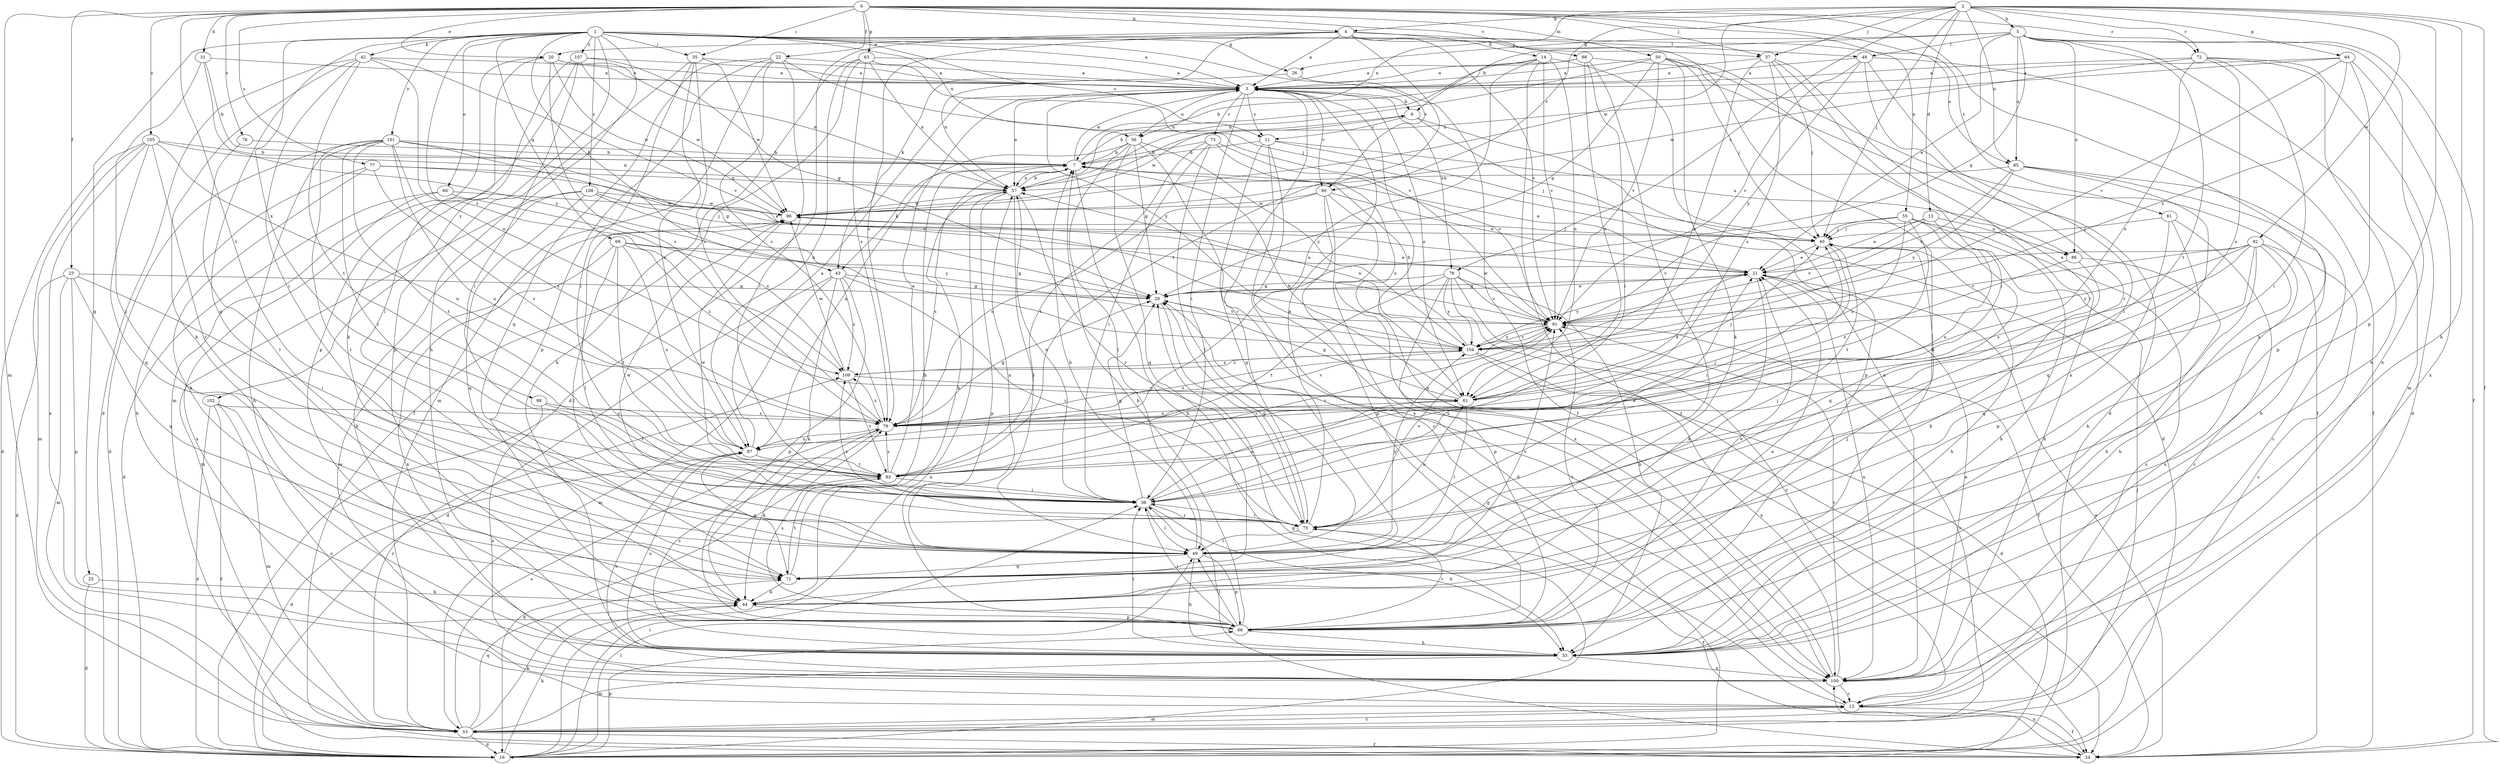 strict digraph  {
0;
1;
2;
3;
4;
5;
6;
7;
11;
12;
13;
14;
16;
20;
21;
22;
23;
24;
25;
26;
29;
31;
33;
35;
36;
37;
40;
42;
43;
44;
48;
49;
50;
53;
55;
56;
57;
60;
61;
63;
64;
66;
69;
71;
72;
73;
75;
76;
77;
78;
79;
81;
83;
85;
86;
87;
88;
90;
91;
92;
96;
98;
100;
101;
102;
104;
105;
107;
108;
109;
0 -> 4  [label=b];
0 -> 20  [label=e];
0 -> 22  [label=f];
0 -> 23  [label=f];
0 -> 31  [label=h];
0 -> 33  [label=h];
0 -> 35  [label=i];
0 -> 37  [label=j];
0 -> 50  [label=m];
0 -> 53  [label=m];
0 -> 55  [label=n];
0 -> 63  [label=p];
0 -> 72  [label=r];
0 -> 76  [label=s];
0 -> 77  [label=s];
0 -> 81  [label=t];
0 -> 83  [label=t];
0 -> 88  [label=v];
0 -> 105  [label=z];
1 -> 3  [label=a];
1 -> 11  [label=c];
1 -> 25  [label=g];
1 -> 26  [label=g];
1 -> 33  [label=h];
1 -> 35  [label=i];
1 -> 37  [label=j];
1 -> 42  [label=k];
1 -> 43  [label=k];
1 -> 56  [label=n];
1 -> 60  [label=o];
1 -> 69  [label=q];
1 -> 71  [label=q];
1 -> 85  [label=u];
1 -> 90  [label=v];
1 -> 98  [label=x];
1 -> 101  [label=y];
1 -> 102  [label=y];
1 -> 107  [label=z];
1 -> 108  [label=z];
1 -> 109  [label=z];
2 -> 4  [label=b];
2 -> 5  [label=b];
2 -> 13  [label=d];
2 -> 24  [label=f];
2 -> 33  [label=h];
2 -> 37  [label=j];
2 -> 40  [label=j];
2 -> 56  [label=n];
2 -> 64  [label=p];
2 -> 66  [label=p];
2 -> 72  [label=r];
2 -> 78  [label=s];
2 -> 85  [label=u];
2 -> 90  [label=v];
2 -> 92  [label=w];
2 -> 96  [label=w];
3 -> 6  [label=b];
3 -> 11  [label=c];
3 -> 36  [label=i];
3 -> 56  [label=n];
3 -> 57  [label=n];
3 -> 61  [label=o];
3 -> 73  [label=r];
3 -> 75  [label=r];
3 -> 78  [label=s];
3 -> 90  [label=v];
3 -> 104  [label=y];
4 -> 3  [label=a];
4 -> 14  [label=d];
4 -> 16  [label=d];
4 -> 20  [label=e];
4 -> 33  [label=h];
4 -> 43  [label=k];
4 -> 48  [label=l];
4 -> 79  [label=s];
4 -> 83  [label=t];
4 -> 91  [label=v];
5 -> 6  [label=b];
5 -> 21  [label=e];
5 -> 24  [label=f];
5 -> 26  [label=g];
5 -> 29  [label=g];
5 -> 48  [label=l];
5 -> 53  [label=m];
5 -> 83  [label=t];
5 -> 85  [label=u];
5 -> 86  [label=u];
5 -> 100  [label=x];
6 -> 11  [label=c];
6 -> 16  [label=d];
6 -> 66  [label=p];
6 -> 96  [label=w];
7 -> 3  [label=a];
7 -> 6  [label=b];
7 -> 21  [label=e];
7 -> 33  [label=h];
7 -> 43  [label=k];
7 -> 44  [label=k];
7 -> 57  [label=n];
11 -> 7  [label=b];
11 -> 12  [label=c];
11 -> 40  [label=j];
11 -> 71  [label=q];
11 -> 86  [label=u];
11 -> 100  [label=x];
12 -> 24  [label=f];
12 -> 29  [label=g];
12 -> 53  [label=m];
12 -> 96  [label=w];
13 -> 21  [label=e];
13 -> 40  [label=j];
13 -> 86  [label=u];
13 -> 87  [label=u];
13 -> 91  [label=v];
14 -> 3  [label=a];
14 -> 24  [label=f];
14 -> 57  [label=n];
14 -> 61  [label=o];
14 -> 87  [label=u];
14 -> 91  [label=v];
14 -> 100  [label=x];
16 -> 29  [label=g];
16 -> 36  [label=i];
16 -> 44  [label=k];
16 -> 49  [label=l];
16 -> 57  [label=n];
16 -> 66  [label=p];
20 -> 3  [label=a];
20 -> 49  [label=l];
20 -> 53  [label=m];
20 -> 57  [label=n];
20 -> 79  [label=s];
20 -> 96  [label=w];
21 -> 29  [label=g];
21 -> 44  [label=k];
21 -> 100  [label=x];
21 -> 104  [label=y];
22 -> 3  [label=a];
22 -> 36  [label=i];
22 -> 53  [label=m];
22 -> 66  [label=p];
22 -> 71  [label=q];
22 -> 79  [label=s];
22 -> 91  [label=v];
23 -> 16  [label=d];
23 -> 29  [label=g];
23 -> 36  [label=i];
23 -> 53  [label=m];
23 -> 66  [label=p];
23 -> 71  [label=q];
24 -> 21  [label=e];
24 -> 36  [label=i];
24 -> 100  [label=x];
25 -> 16  [label=d];
25 -> 44  [label=k];
26 -> 24  [label=f];
26 -> 57  [label=n];
29 -> 21  [label=e];
29 -> 75  [label=r];
29 -> 91  [label=v];
31 -> 3  [label=a];
31 -> 7  [label=b];
31 -> 49  [label=l];
31 -> 104  [label=y];
33 -> 36  [label=i];
33 -> 53  [label=m];
33 -> 79  [label=s];
33 -> 87  [label=u];
33 -> 100  [label=x];
35 -> 3  [label=a];
35 -> 36  [label=i];
35 -> 66  [label=p];
35 -> 79  [label=s];
35 -> 87  [label=u];
35 -> 96  [label=w];
36 -> 29  [label=g];
36 -> 33  [label=h];
36 -> 49  [label=l];
36 -> 57  [label=n];
36 -> 61  [label=o];
36 -> 75  [label=r];
36 -> 96  [label=w];
37 -> 3  [label=a];
37 -> 36  [label=i];
37 -> 40  [label=j];
37 -> 61  [label=o];
37 -> 75  [label=r];
37 -> 79  [label=s];
40 -> 21  [label=e];
40 -> 33  [label=h];
40 -> 36  [label=i];
42 -> 3  [label=a];
42 -> 16  [label=d];
42 -> 36  [label=i];
42 -> 44  [label=k];
42 -> 61  [label=o];
42 -> 83  [label=t];
42 -> 91  [label=v];
43 -> 16  [label=d];
43 -> 29  [label=g];
43 -> 44  [label=k];
43 -> 53  [label=m];
43 -> 66  [label=p];
43 -> 75  [label=r];
43 -> 109  [label=z];
44 -> 21  [label=e];
44 -> 66  [label=p];
48 -> 3  [label=a];
48 -> 24  [label=f];
48 -> 49  [label=l];
48 -> 75  [label=r];
48 -> 91  [label=v];
48 -> 104  [label=y];
49 -> 7  [label=b];
49 -> 33  [label=h];
49 -> 40  [label=j];
49 -> 57  [label=n];
49 -> 66  [label=p];
49 -> 71  [label=q];
49 -> 104  [label=y];
50 -> 3  [label=a];
50 -> 24  [label=f];
50 -> 29  [label=g];
50 -> 40  [label=j];
50 -> 44  [label=k];
50 -> 57  [label=n];
50 -> 91  [label=v];
50 -> 100  [label=x];
53 -> 12  [label=c];
53 -> 16  [label=d];
53 -> 24  [label=f];
53 -> 40  [label=j];
53 -> 44  [label=k];
53 -> 71  [label=q];
53 -> 79  [label=s];
53 -> 91  [label=v];
53 -> 109  [label=z];
55 -> 12  [label=c];
55 -> 33  [label=h];
55 -> 40  [label=j];
55 -> 61  [label=o];
55 -> 71  [label=q];
55 -> 83  [label=t];
55 -> 91  [label=v];
56 -> 7  [label=b];
56 -> 29  [label=g];
56 -> 49  [label=l];
56 -> 71  [label=q];
56 -> 87  [label=u];
56 -> 100  [label=x];
56 -> 104  [label=y];
57 -> 7  [label=b];
57 -> 49  [label=l];
57 -> 66  [label=p];
57 -> 75  [label=r];
57 -> 79  [label=s];
57 -> 96  [label=w];
60 -> 16  [label=d];
60 -> 96  [label=w];
60 -> 100  [label=x];
60 -> 109  [label=z];
61 -> 7  [label=b];
61 -> 21  [label=e];
61 -> 29  [label=g];
61 -> 40  [label=j];
61 -> 49  [label=l];
61 -> 79  [label=s];
63 -> 3  [label=a];
63 -> 24  [label=f];
63 -> 33  [label=h];
63 -> 40  [label=j];
63 -> 57  [label=n];
63 -> 79  [label=s];
63 -> 87  [label=u];
64 -> 3  [label=a];
64 -> 57  [label=n];
64 -> 66  [label=p];
64 -> 91  [label=v];
64 -> 100  [label=x];
64 -> 104  [label=y];
66 -> 7  [label=b];
66 -> 21  [label=e];
66 -> 33  [label=h];
66 -> 36  [label=i];
66 -> 40  [label=j];
66 -> 49  [label=l];
66 -> 75  [label=r];
66 -> 79  [label=s];
66 -> 91  [label=v];
69 -> 21  [label=e];
69 -> 29  [label=g];
69 -> 49  [label=l];
69 -> 83  [label=t];
69 -> 87  [label=u];
69 -> 100  [label=x];
69 -> 109  [label=z];
71 -> 7  [label=b];
71 -> 44  [label=k];
71 -> 83  [label=t];
71 -> 91  [label=v];
72 -> 3  [label=a];
72 -> 16  [label=d];
72 -> 33  [label=h];
72 -> 36  [label=i];
72 -> 61  [label=o];
72 -> 79  [label=s];
72 -> 96  [label=w];
73 -> 7  [label=b];
73 -> 36  [label=i];
73 -> 49  [label=l];
73 -> 61  [label=o];
73 -> 83  [label=t];
73 -> 91  [label=v];
75 -> 3  [label=a];
75 -> 21  [label=e];
75 -> 24  [label=f];
75 -> 29  [label=g];
75 -> 36  [label=i];
75 -> 49  [label=l];
75 -> 61  [label=o];
75 -> 91  [label=v];
75 -> 96  [label=w];
75 -> 109  [label=z];
76 -> 7  [label=b];
76 -> 49  [label=l];
77 -> 21  [label=e];
77 -> 33  [label=h];
77 -> 44  [label=k];
77 -> 57  [label=n];
77 -> 79  [label=s];
78 -> 12  [label=c];
78 -> 24  [label=f];
78 -> 29  [label=g];
78 -> 33  [label=h];
78 -> 66  [label=p];
78 -> 83  [label=t];
78 -> 91  [label=v];
78 -> 104  [label=y];
79 -> 29  [label=g];
79 -> 44  [label=k];
79 -> 87  [label=u];
79 -> 91  [label=v];
79 -> 109  [label=z];
81 -> 12  [label=c];
81 -> 33  [label=h];
81 -> 40  [label=j];
81 -> 66  [label=p];
83 -> 3  [label=a];
83 -> 16  [label=d];
83 -> 36  [label=i];
83 -> 40  [label=j];
83 -> 79  [label=s];
83 -> 91  [label=v];
85 -> 12  [label=c];
85 -> 33  [label=h];
85 -> 57  [label=n];
85 -> 71  [label=q];
85 -> 91  [label=v];
85 -> 104  [label=y];
86 -> 33  [label=h];
86 -> 44  [label=k];
86 -> 79  [label=s];
87 -> 3  [label=a];
87 -> 16  [label=d];
87 -> 71  [label=q];
87 -> 83  [label=t];
88 -> 3  [label=a];
88 -> 7  [label=b];
88 -> 16  [label=d];
88 -> 36  [label=i];
88 -> 49  [label=l];
88 -> 61  [label=o];
90 -> 16  [label=d];
90 -> 21  [label=e];
90 -> 66  [label=p];
90 -> 79  [label=s];
90 -> 96  [label=w];
90 -> 100  [label=x];
91 -> 96  [label=w];
91 -> 104  [label=y];
92 -> 12  [label=c];
92 -> 21  [label=e];
92 -> 33  [label=h];
92 -> 44  [label=k];
92 -> 71  [label=q];
92 -> 79  [label=s];
92 -> 91  [label=v];
92 -> 100  [label=x];
92 -> 104  [label=y];
96 -> 40  [label=j];
96 -> 49  [label=l];
98 -> 79  [label=s];
98 -> 83  [label=t];
98 -> 100  [label=x];
100 -> 3  [label=a];
100 -> 12  [label=c];
100 -> 21  [label=e];
100 -> 87  [label=u];
100 -> 91  [label=v];
101 -> 7  [label=b];
101 -> 16  [label=d];
101 -> 29  [label=g];
101 -> 33  [label=h];
101 -> 36  [label=i];
101 -> 49  [label=l];
101 -> 79  [label=s];
101 -> 83  [label=t];
101 -> 87  [label=u];
101 -> 91  [label=v];
102 -> 12  [label=c];
102 -> 16  [label=d];
102 -> 24  [label=f];
102 -> 53  [label=m];
102 -> 79  [label=s];
104 -> 7  [label=b];
104 -> 16  [label=d];
104 -> 57  [label=n];
104 -> 79  [label=s];
104 -> 91  [label=v];
104 -> 100  [label=x];
104 -> 109  [label=z];
105 -> 7  [label=b];
105 -> 16  [label=d];
105 -> 53  [label=m];
105 -> 57  [label=n];
105 -> 71  [label=q];
105 -> 75  [label=r];
105 -> 87  [label=u];
105 -> 100  [label=x];
107 -> 3  [label=a];
107 -> 29  [label=g];
107 -> 36  [label=i];
107 -> 44  [label=k];
107 -> 66  [label=p];
107 -> 96  [label=w];
108 -> 33  [label=h];
108 -> 40  [label=j];
108 -> 53  [label=m];
108 -> 71  [label=q];
108 -> 96  [label=w];
108 -> 104  [label=y];
109 -> 61  [label=o];
109 -> 83  [label=t];
109 -> 96  [label=w];
109 -> 104  [label=y];
}
